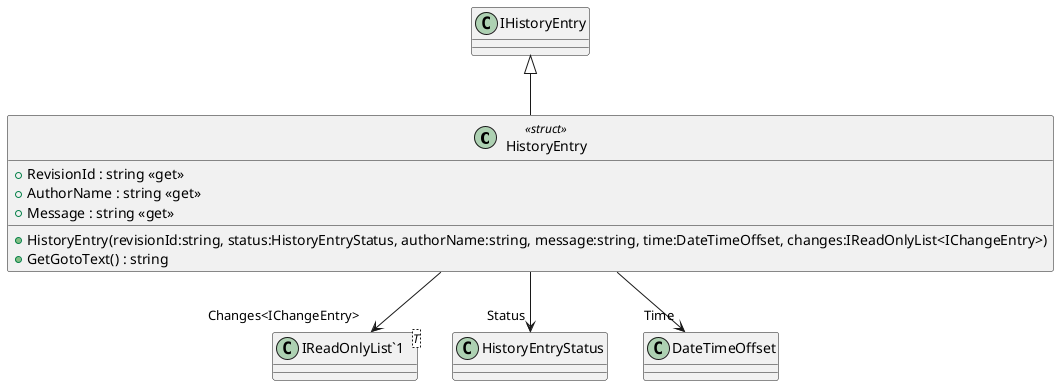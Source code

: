 @startuml
class HistoryEntry <<struct>> {
    + HistoryEntry(revisionId:string, status:HistoryEntryStatus, authorName:string, message:string, time:DateTimeOffset, changes:IReadOnlyList<IChangeEntry>)
    + RevisionId : string <<get>>
    + AuthorName : string <<get>>
    + Message : string <<get>>
    + GetGotoText() : string
}
class "IReadOnlyList`1"<T> {
}
IHistoryEntry <|-- HistoryEntry
HistoryEntry --> "Status" HistoryEntryStatus
HistoryEntry --> "Time" DateTimeOffset
HistoryEntry --> "Changes<IChangeEntry>" "IReadOnlyList`1"
@enduml
